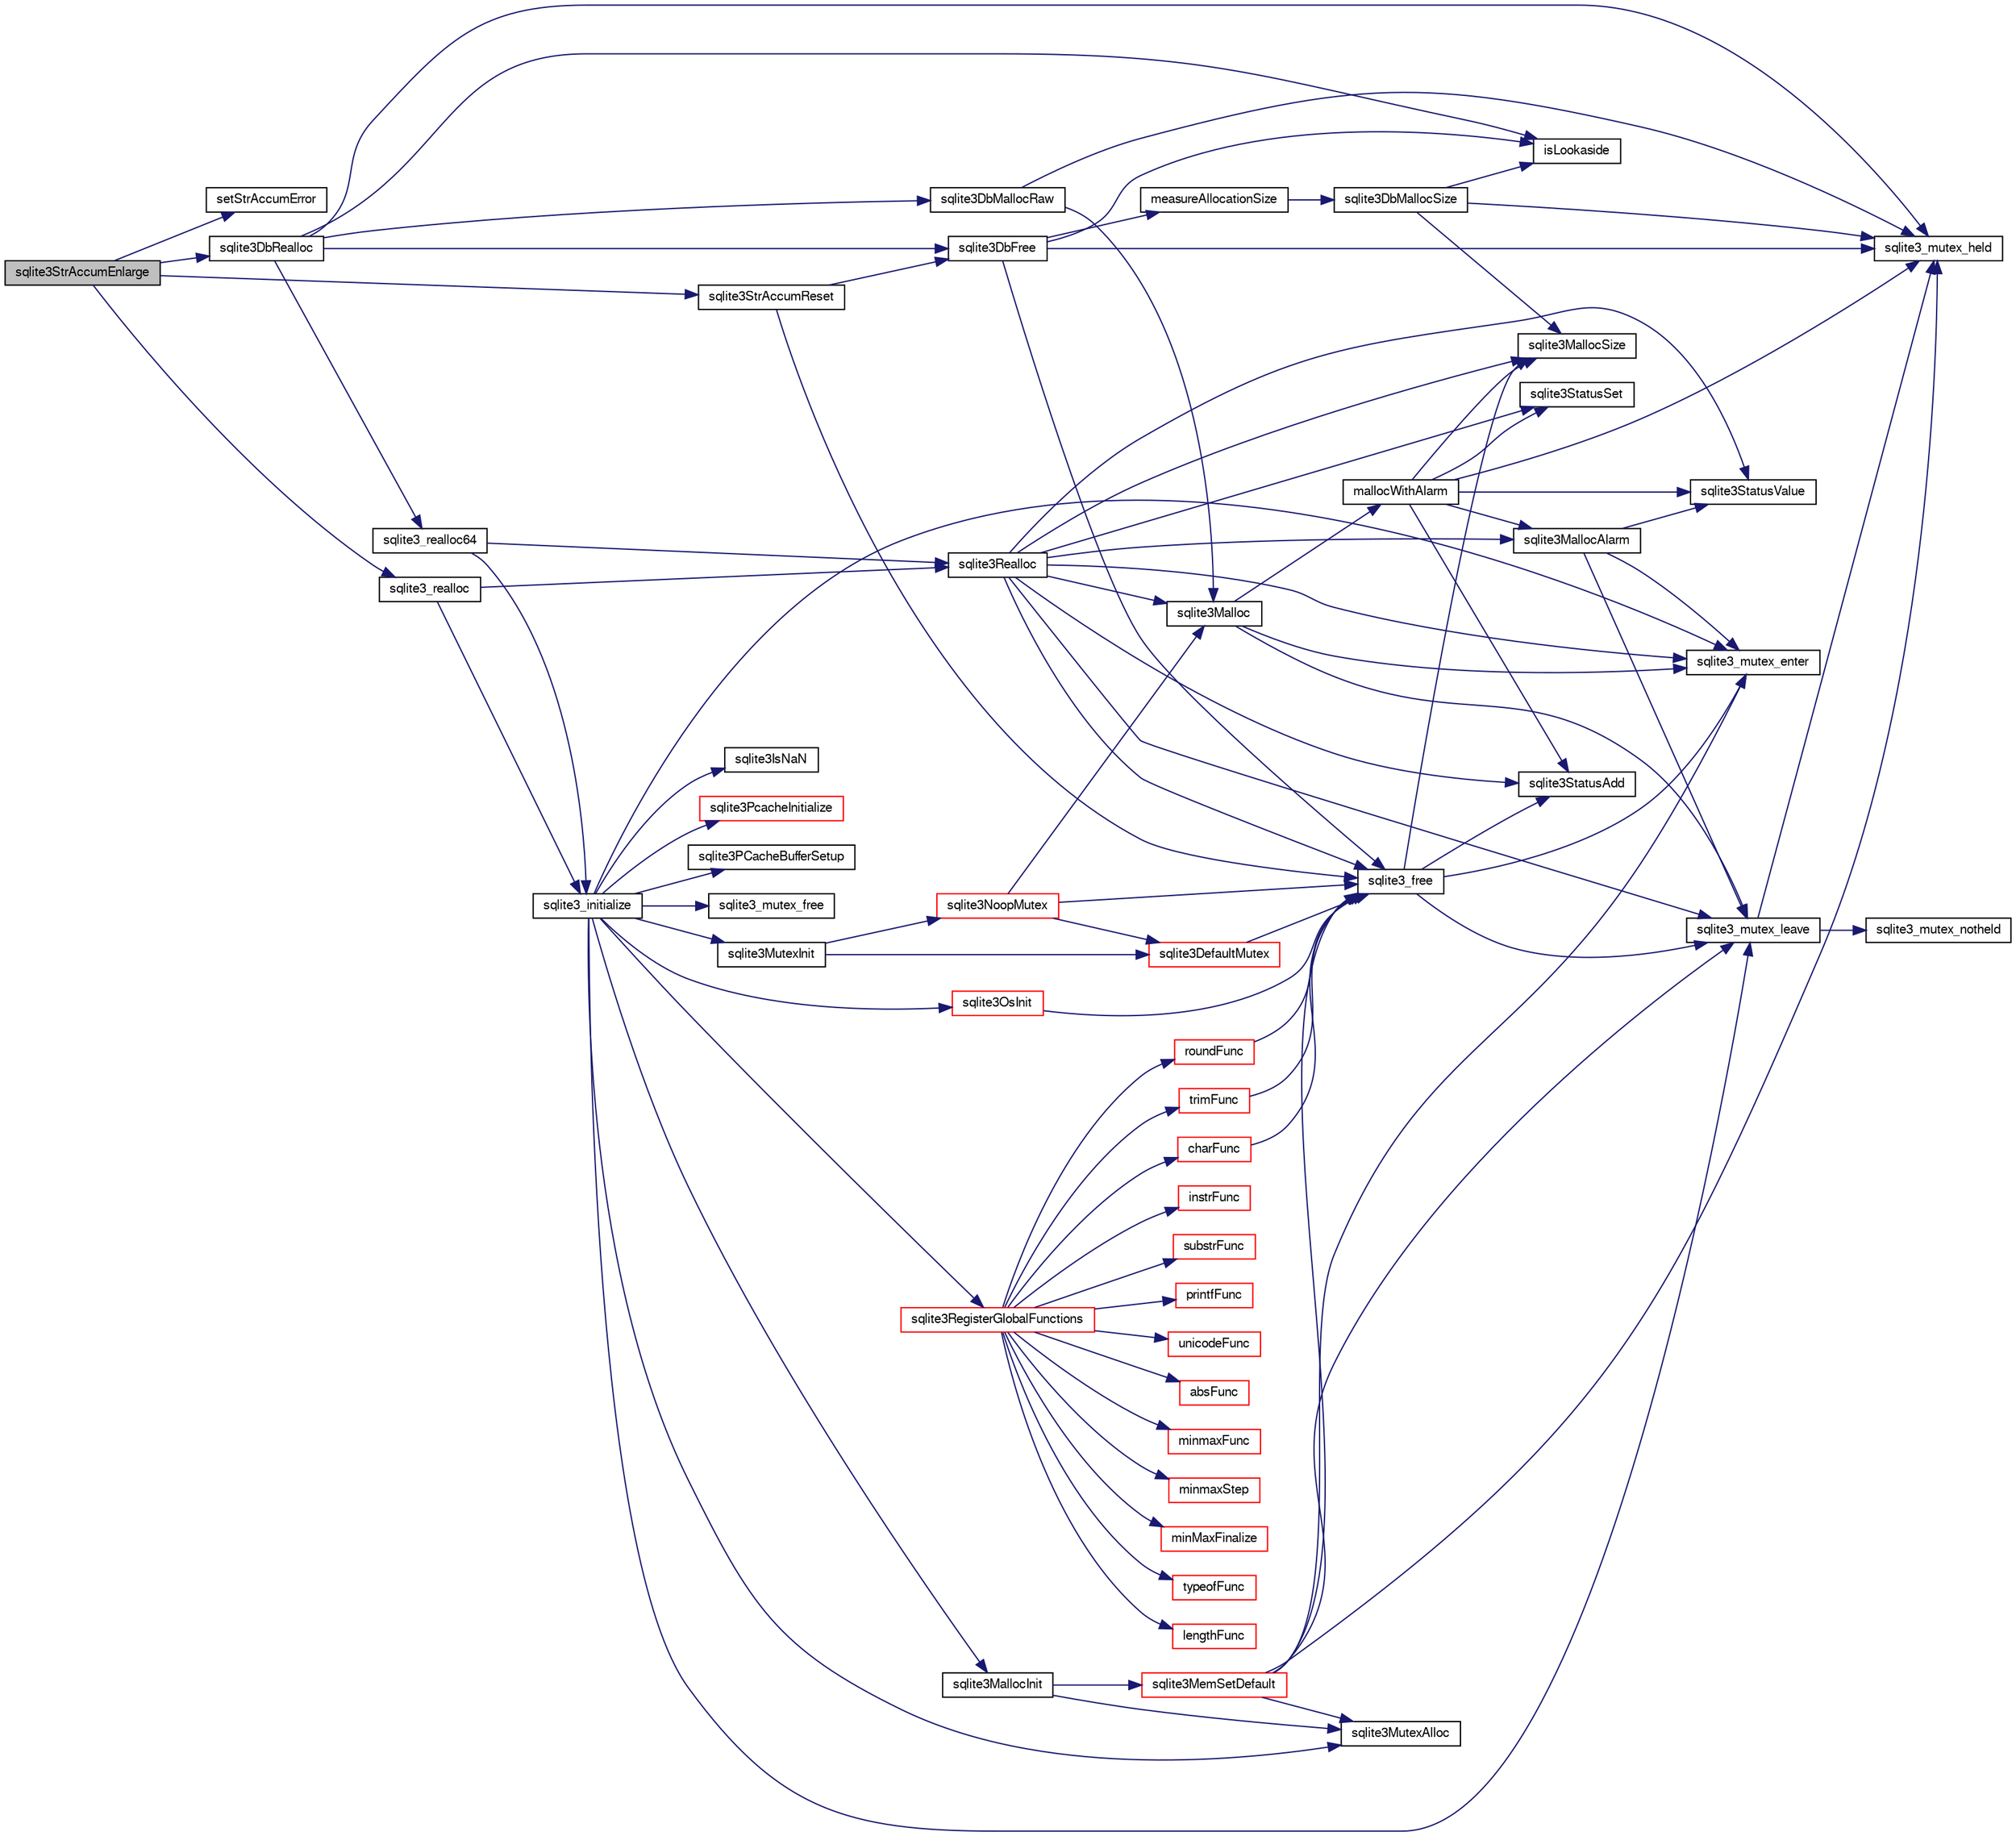 digraph "sqlite3StrAccumEnlarge"
{
  edge [fontname="FreeSans",fontsize="10",labelfontname="FreeSans",labelfontsize="10"];
  node [fontname="FreeSans",fontsize="10",shape=record];
  rankdir="LR";
  Node715988 [label="sqlite3StrAccumEnlarge",height=0.2,width=0.4,color="black", fillcolor="grey75", style="filled", fontcolor="black"];
  Node715988 -> Node715989 [color="midnightblue",fontsize="10",style="solid",fontname="FreeSans"];
  Node715989 [label="setStrAccumError",height=0.2,width=0.4,color="black", fillcolor="white", style="filled",URL="$sqlite3_8c.html#a3dc479a1fc8ba1ab8edfe51f8a0b102c"];
  Node715988 -> Node715990 [color="midnightblue",fontsize="10",style="solid",fontname="FreeSans"];
  Node715990 [label="sqlite3StrAccumReset",height=0.2,width=0.4,color="black", fillcolor="white", style="filled",URL="$sqlite3_8c.html#ad7e70f4ec9d2fa3a63a371e2c7c555d8"];
  Node715990 -> Node715991 [color="midnightblue",fontsize="10",style="solid",fontname="FreeSans"];
  Node715991 [label="sqlite3DbFree",height=0.2,width=0.4,color="black", fillcolor="white", style="filled",URL="$sqlite3_8c.html#ac70ab821a6607b4a1b909582dc37a069"];
  Node715991 -> Node715992 [color="midnightblue",fontsize="10",style="solid",fontname="FreeSans"];
  Node715992 [label="sqlite3_mutex_held",height=0.2,width=0.4,color="black", fillcolor="white", style="filled",URL="$sqlite3_8c.html#acf77da68932b6bc163c5e68547ecc3e7"];
  Node715991 -> Node715993 [color="midnightblue",fontsize="10",style="solid",fontname="FreeSans"];
  Node715993 [label="measureAllocationSize",height=0.2,width=0.4,color="black", fillcolor="white", style="filled",URL="$sqlite3_8c.html#a45731e644a22fdb756e2b6337224217a"];
  Node715993 -> Node715994 [color="midnightblue",fontsize="10",style="solid",fontname="FreeSans"];
  Node715994 [label="sqlite3DbMallocSize",height=0.2,width=0.4,color="black", fillcolor="white", style="filled",URL="$sqlite3_8c.html#aa397e5a8a03495203a0767abf0a71f86"];
  Node715994 -> Node715995 [color="midnightblue",fontsize="10",style="solid",fontname="FreeSans"];
  Node715995 [label="sqlite3MallocSize",height=0.2,width=0.4,color="black", fillcolor="white", style="filled",URL="$sqlite3_8c.html#acf5d2a5f35270bafb050bd2def576955"];
  Node715994 -> Node715992 [color="midnightblue",fontsize="10",style="solid",fontname="FreeSans"];
  Node715994 -> Node715996 [color="midnightblue",fontsize="10",style="solid",fontname="FreeSans"];
  Node715996 [label="isLookaside",height=0.2,width=0.4,color="black", fillcolor="white", style="filled",URL="$sqlite3_8c.html#a770fa05ff9717b75e16f4d968a77b897"];
  Node715991 -> Node715996 [color="midnightblue",fontsize="10",style="solid",fontname="FreeSans"];
  Node715991 -> Node715997 [color="midnightblue",fontsize="10",style="solid",fontname="FreeSans"];
  Node715997 [label="sqlite3_free",height=0.2,width=0.4,color="black", fillcolor="white", style="filled",URL="$sqlite3_8c.html#a6552349e36a8a691af5487999ab09519"];
  Node715997 -> Node715998 [color="midnightblue",fontsize="10",style="solid",fontname="FreeSans"];
  Node715998 [label="sqlite3_mutex_enter",height=0.2,width=0.4,color="black", fillcolor="white", style="filled",URL="$sqlite3_8c.html#a1c12cde690bd89f104de5cbad12a6bf5"];
  Node715997 -> Node715999 [color="midnightblue",fontsize="10",style="solid",fontname="FreeSans"];
  Node715999 [label="sqlite3StatusAdd",height=0.2,width=0.4,color="black", fillcolor="white", style="filled",URL="$sqlite3_8c.html#afa029f93586aeab4cc85360905dae9cd"];
  Node715997 -> Node715995 [color="midnightblue",fontsize="10",style="solid",fontname="FreeSans"];
  Node715997 -> Node716000 [color="midnightblue",fontsize="10",style="solid",fontname="FreeSans"];
  Node716000 [label="sqlite3_mutex_leave",height=0.2,width=0.4,color="black", fillcolor="white", style="filled",URL="$sqlite3_8c.html#a5838d235601dbd3c1fa993555c6bcc93"];
  Node716000 -> Node715992 [color="midnightblue",fontsize="10",style="solid",fontname="FreeSans"];
  Node716000 -> Node716001 [color="midnightblue",fontsize="10",style="solid",fontname="FreeSans"];
  Node716001 [label="sqlite3_mutex_notheld",height=0.2,width=0.4,color="black", fillcolor="white", style="filled",URL="$sqlite3_8c.html#a83967c837c1c000d3b5adcfaa688f5dc"];
  Node715990 -> Node715997 [color="midnightblue",fontsize="10",style="solid",fontname="FreeSans"];
  Node715988 -> Node716002 [color="midnightblue",fontsize="10",style="solid",fontname="FreeSans"];
  Node716002 [label="sqlite3DbRealloc",height=0.2,width=0.4,color="black", fillcolor="white", style="filled",URL="$sqlite3_8c.html#ae028f4902a9d29bcaf310ff289ee87dc"];
  Node716002 -> Node715992 [color="midnightblue",fontsize="10",style="solid",fontname="FreeSans"];
  Node716002 -> Node716003 [color="midnightblue",fontsize="10",style="solid",fontname="FreeSans"];
  Node716003 [label="sqlite3DbMallocRaw",height=0.2,width=0.4,color="black", fillcolor="white", style="filled",URL="$sqlite3_8c.html#abbe8be0cf7175e11ddc3e2218fad924e"];
  Node716003 -> Node715992 [color="midnightblue",fontsize="10",style="solid",fontname="FreeSans"];
  Node716003 -> Node716004 [color="midnightblue",fontsize="10",style="solid",fontname="FreeSans"];
  Node716004 [label="sqlite3Malloc",height=0.2,width=0.4,color="black", fillcolor="white", style="filled",URL="$sqlite3_8c.html#a361a2eaa846b1885f123abe46f5d8b2b"];
  Node716004 -> Node715998 [color="midnightblue",fontsize="10",style="solid",fontname="FreeSans"];
  Node716004 -> Node716005 [color="midnightblue",fontsize="10",style="solid",fontname="FreeSans"];
  Node716005 [label="mallocWithAlarm",height=0.2,width=0.4,color="black", fillcolor="white", style="filled",URL="$sqlite3_8c.html#ab070d5cf8e48ec8a6a43cf025d48598b"];
  Node716005 -> Node715992 [color="midnightblue",fontsize="10",style="solid",fontname="FreeSans"];
  Node716005 -> Node716006 [color="midnightblue",fontsize="10",style="solid",fontname="FreeSans"];
  Node716006 [label="sqlite3StatusSet",height=0.2,width=0.4,color="black", fillcolor="white", style="filled",URL="$sqlite3_8c.html#afec7586c01fcb5ea17dc9d7725a589d9"];
  Node716005 -> Node716007 [color="midnightblue",fontsize="10",style="solid",fontname="FreeSans"];
  Node716007 [label="sqlite3StatusValue",height=0.2,width=0.4,color="black", fillcolor="white", style="filled",URL="$sqlite3_8c.html#a30b8ac296c6e200c1fa57708d52c6ef6"];
  Node716005 -> Node716008 [color="midnightblue",fontsize="10",style="solid",fontname="FreeSans"];
  Node716008 [label="sqlite3MallocAlarm",height=0.2,width=0.4,color="black", fillcolor="white", style="filled",URL="$sqlite3_8c.html#ada66988e8471d1198f3219c062377508"];
  Node716008 -> Node716007 [color="midnightblue",fontsize="10",style="solid",fontname="FreeSans"];
  Node716008 -> Node716000 [color="midnightblue",fontsize="10",style="solid",fontname="FreeSans"];
  Node716008 -> Node715998 [color="midnightblue",fontsize="10",style="solid",fontname="FreeSans"];
  Node716005 -> Node715995 [color="midnightblue",fontsize="10",style="solid",fontname="FreeSans"];
  Node716005 -> Node715999 [color="midnightblue",fontsize="10",style="solid",fontname="FreeSans"];
  Node716004 -> Node716000 [color="midnightblue",fontsize="10",style="solid",fontname="FreeSans"];
  Node716002 -> Node715996 [color="midnightblue",fontsize="10",style="solid",fontname="FreeSans"];
  Node716002 -> Node715991 [color="midnightblue",fontsize="10",style="solid",fontname="FreeSans"];
  Node716002 -> Node716009 [color="midnightblue",fontsize="10",style="solid",fontname="FreeSans"];
  Node716009 [label="sqlite3_realloc64",height=0.2,width=0.4,color="black", fillcolor="white", style="filled",URL="$sqlite3_8c.html#a3765a714077ee547e811034236dc9ecd"];
  Node716009 -> Node716010 [color="midnightblue",fontsize="10",style="solid",fontname="FreeSans"];
  Node716010 [label="sqlite3_initialize",height=0.2,width=0.4,color="black", fillcolor="white", style="filled",URL="$sqlite3_8c.html#ab0c0ee2d5d4cf8b28e9572296a8861df"];
  Node716010 -> Node716011 [color="midnightblue",fontsize="10",style="solid",fontname="FreeSans"];
  Node716011 [label="sqlite3MutexInit",height=0.2,width=0.4,color="black", fillcolor="white", style="filled",URL="$sqlite3_8c.html#a7906afcdd1cdb3d0007eb932398a1158"];
  Node716011 -> Node716012 [color="midnightblue",fontsize="10",style="solid",fontname="FreeSans"];
  Node716012 [label="sqlite3DefaultMutex",height=0.2,width=0.4,color="red", fillcolor="white", style="filled",URL="$sqlite3_8c.html#ac895a71e325f9b2f9b862f737c17aca8"];
  Node716012 -> Node715997 [color="midnightblue",fontsize="10",style="solid",fontname="FreeSans"];
  Node716011 -> Node716021 [color="midnightblue",fontsize="10",style="solid",fontname="FreeSans"];
  Node716021 [label="sqlite3NoopMutex",height=0.2,width=0.4,color="red", fillcolor="white", style="filled",URL="$sqlite3_8c.html#a09742cde9ef371d94f8201d2cdb543e4"];
  Node716021 -> Node716004 [color="midnightblue",fontsize="10",style="solid",fontname="FreeSans"];
  Node716021 -> Node715997 [color="midnightblue",fontsize="10",style="solid",fontname="FreeSans"];
  Node716021 -> Node716012 [color="midnightblue",fontsize="10",style="solid",fontname="FreeSans"];
  Node716010 -> Node716029 [color="midnightblue",fontsize="10",style="solid",fontname="FreeSans"];
  Node716029 [label="sqlite3MutexAlloc",height=0.2,width=0.4,color="black", fillcolor="white", style="filled",URL="$sqlite3_8c.html#a0e3f432ee581f6876b590e7ad7e84e19"];
  Node716010 -> Node715998 [color="midnightblue",fontsize="10",style="solid",fontname="FreeSans"];
  Node716010 -> Node716030 [color="midnightblue",fontsize="10",style="solid",fontname="FreeSans"];
  Node716030 [label="sqlite3MallocInit",height=0.2,width=0.4,color="black", fillcolor="white", style="filled",URL="$sqlite3_8c.html#a9e06f9e7cad0d83ce80ab493c9533552"];
  Node716030 -> Node716031 [color="midnightblue",fontsize="10",style="solid",fontname="FreeSans"];
  Node716031 [label="sqlite3MemSetDefault",height=0.2,width=0.4,color="red", fillcolor="white", style="filled",URL="$sqlite3_8c.html#a162fbfd727e92c5f8f72625b5ff62549"];
  Node716031 -> Node716029 [color="midnightblue",fontsize="10",style="solid",fontname="FreeSans"];
  Node716031 -> Node715998 [color="midnightblue",fontsize="10",style="solid",fontname="FreeSans"];
  Node716031 -> Node716000 [color="midnightblue",fontsize="10",style="solid",fontname="FreeSans"];
  Node716031 -> Node715992 [color="midnightblue",fontsize="10",style="solid",fontname="FreeSans"];
  Node716031 -> Node715997 [color="midnightblue",fontsize="10",style="solid",fontname="FreeSans"];
  Node716030 -> Node716029 [color="midnightblue",fontsize="10",style="solid",fontname="FreeSans"];
  Node716010 -> Node716000 [color="midnightblue",fontsize="10",style="solid",fontname="FreeSans"];
  Node716010 -> Node716113 [color="midnightblue",fontsize="10",style="solid",fontname="FreeSans"];
  Node716113 [label="sqlite3RegisterGlobalFunctions",height=0.2,width=0.4,color="red", fillcolor="white", style="filled",URL="$sqlite3_8c.html#a9f75bd111010f29e1b8d74344473c4ec"];
  Node716113 -> Node716114 [color="midnightblue",fontsize="10",style="solid",fontname="FreeSans"];
  Node716114 [label="trimFunc",height=0.2,width=0.4,color="red", fillcolor="white", style="filled",URL="$sqlite3_8c.html#afad56dbe7f08139a630156e644b14704"];
  Node716114 -> Node715997 [color="midnightblue",fontsize="10",style="solid",fontname="FreeSans"];
  Node716113 -> Node716127 [color="midnightblue",fontsize="10",style="solid",fontname="FreeSans"];
  Node716127 [label="minmaxFunc",height=0.2,width=0.4,color="red", fillcolor="white", style="filled",URL="$sqlite3_8c.html#a4d00f48b948fd73cb70bcfd1efc0bfb0"];
  Node716113 -> Node716136 [color="midnightblue",fontsize="10",style="solid",fontname="FreeSans"];
  Node716136 [label="minmaxStep",height=0.2,width=0.4,color="red", fillcolor="white", style="filled",URL="$sqlite3_8c.html#a5b4c0da0f3b61d7ff25ebd30aa22cca4"];
  Node716113 -> Node716140 [color="midnightblue",fontsize="10",style="solid",fontname="FreeSans"];
  Node716140 [label="minMaxFinalize",height=0.2,width=0.4,color="red", fillcolor="white", style="filled",URL="$sqlite3_8c.html#a0439dd90934a2dee93517c50884d5924"];
  Node716113 -> Node716141 [color="midnightblue",fontsize="10",style="solid",fontname="FreeSans"];
  Node716141 [label="typeofFunc",height=0.2,width=0.4,color="red", fillcolor="white", style="filled",URL="$sqlite3_8c.html#aba6c564ff0d6b017de448469d0fb243f"];
  Node716113 -> Node716142 [color="midnightblue",fontsize="10",style="solid",fontname="FreeSans"];
  Node716142 [label="lengthFunc",height=0.2,width=0.4,color="red", fillcolor="white", style="filled",URL="$sqlite3_8c.html#affdabf006c37c26a1c3e325badb83546"];
  Node716113 -> Node716147 [color="midnightblue",fontsize="10",style="solid",fontname="FreeSans"];
  Node716147 [label="instrFunc",height=0.2,width=0.4,color="red", fillcolor="white", style="filled",URL="$sqlite3_8c.html#a8f86ca540b92ac28aaefaa126170cf8c"];
  Node716113 -> Node716149 [color="midnightblue",fontsize="10",style="solid",fontname="FreeSans"];
  Node716149 [label="substrFunc",height=0.2,width=0.4,color="red", fillcolor="white", style="filled",URL="$sqlite3_8c.html#a8a8739d9af5589338113371e440b2734"];
  Node716113 -> Node716154 [color="midnightblue",fontsize="10",style="solid",fontname="FreeSans"];
  Node716154 [label="printfFunc",height=0.2,width=0.4,color="red", fillcolor="white", style="filled",URL="$sqlite3_8c.html#a80ca21d434c7c5b6668bee721331dda8"];
  Node716113 -> Node716156 [color="midnightblue",fontsize="10",style="solid",fontname="FreeSans"];
  Node716156 [label="unicodeFunc",height=0.2,width=0.4,color="red", fillcolor="white", style="filled",URL="$sqlite3_8c.html#a1d3d012cbe2276d8d713be80884db355"];
  Node716113 -> Node716158 [color="midnightblue",fontsize="10",style="solid",fontname="FreeSans"];
  Node716158 [label="charFunc",height=0.2,width=0.4,color="red", fillcolor="white", style="filled",URL="$sqlite3_8c.html#ab9b72ce47fcea3c3b92e816435a0fd91"];
  Node716158 -> Node715997 [color="midnightblue",fontsize="10",style="solid",fontname="FreeSans"];
  Node716113 -> Node716159 [color="midnightblue",fontsize="10",style="solid",fontname="FreeSans"];
  Node716159 [label="absFunc",height=0.2,width=0.4,color="red", fillcolor="white", style="filled",URL="$sqlite3_8c.html#af271994a34f441432d50d7095e0ed23d"];
  Node716113 -> Node716164 [color="midnightblue",fontsize="10",style="solid",fontname="FreeSans"];
  Node716164 [label="roundFunc",height=0.2,width=0.4,color="red", fillcolor="white", style="filled",URL="$sqlite3_8c.html#a8c444ba254edc27891111b76e7ba85e7"];
  Node716164 -> Node715997 [color="midnightblue",fontsize="10",style="solid",fontname="FreeSans"];
  Node716010 -> Node716263 [color="midnightblue",fontsize="10",style="solid",fontname="FreeSans"];
  Node716263 [label="sqlite3PcacheInitialize",height=0.2,width=0.4,color="red", fillcolor="white", style="filled",URL="$sqlite3_8c.html#a2902c61ddc88bea002c4d69fe4052b1f"];
  Node716010 -> Node716264 [color="midnightblue",fontsize="10",style="solid",fontname="FreeSans"];
  Node716264 [label="sqlite3OsInit",height=0.2,width=0.4,color="red", fillcolor="white", style="filled",URL="$sqlite3_8c.html#afeaa886fe1ca086a30fd278b1d069762"];
  Node716264 -> Node715997 [color="midnightblue",fontsize="10",style="solid",fontname="FreeSans"];
  Node716010 -> Node716268 [color="midnightblue",fontsize="10",style="solid",fontname="FreeSans"];
  Node716268 [label="sqlite3PCacheBufferSetup",height=0.2,width=0.4,color="black", fillcolor="white", style="filled",URL="$sqlite3_8c.html#ad18a1eebefdfbc4254f473f7b0101937"];
  Node716010 -> Node716269 [color="midnightblue",fontsize="10",style="solid",fontname="FreeSans"];
  Node716269 [label="sqlite3_mutex_free",height=0.2,width=0.4,color="black", fillcolor="white", style="filled",URL="$sqlite3_8c.html#a2db2e72e08f6873afa9c61b0ec726fec"];
  Node716010 -> Node716049 [color="midnightblue",fontsize="10",style="solid",fontname="FreeSans"];
  Node716049 [label="sqlite3IsNaN",height=0.2,width=0.4,color="black", fillcolor="white", style="filled",URL="$sqlite3_8c.html#aed4d78203877c3486765ccbc7feebb50"];
  Node716009 -> Node716196 [color="midnightblue",fontsize="10",style="solid",fontname="FreeSans"];
  Node716196 [label="sqlite3Realloc",height=0.2,width=0.4,color="black", fillcolor="white", style="filled",URL="$sqlite3_8c.html#ad53aefdfc088f622e23ffe838201fe22"];
  Node716196 -> Node716004 [color="midnightblue",fontsize="10",style="solid",fontname="FreeSans"];
  Node716196 -> Node715997 [color="midnightblue",fontsize="10",style="solid",fontname="FreeSans"];
  Node716196 -> Node715995 [color="midnightblue",fontsize="10",style="solid",fontname="FreeSans"];
  Node716196 -> Node715998 [color="midnightblue",fontsize="10",style="solid",fontname="FreeSans"];
  Node716196 -> Node716006 [color="midnightblue",fontsize="10",style="solid",fontname="FreeSans"];
  Node716196 -> Node716007 [color="midnightblue",fontsize="10",style="solid",fontname="FreeSans"];
  Node716196 -> Node716008 [color="midnightblue",fontsize="10",style="solid",fontname="FreeSans"];
  Node716196 -> Node715999 [color="midnightblue",fontsize="10",style="solid",fontname="FreeSans"];
  Node716196 -> Node716000 [color="midnightblue",fontsize="10",style="solid",fontname="FreeSans"];
  Node715988 -> Node716195 [color="midnightblue",fontsize="10",style="solid",fontname="FreeSans"];
  Node716195 [label="sqlite3_realloc",height=0.2,width=0.4,color="black", fillcolor="white", style="filled",URL="$sqlite3_8c.html#a822d9e42f6ab4b2ec803f311aeb9618d"];
  Node716195 -> Node716010 [color="midnightblue",fontsize="10",style="solid",fontname="FreeSans"];
  Node716195 -> Node716196 [color="midnightblue",fontsize="10",style="solid",fontname="FreeSans"];
}
